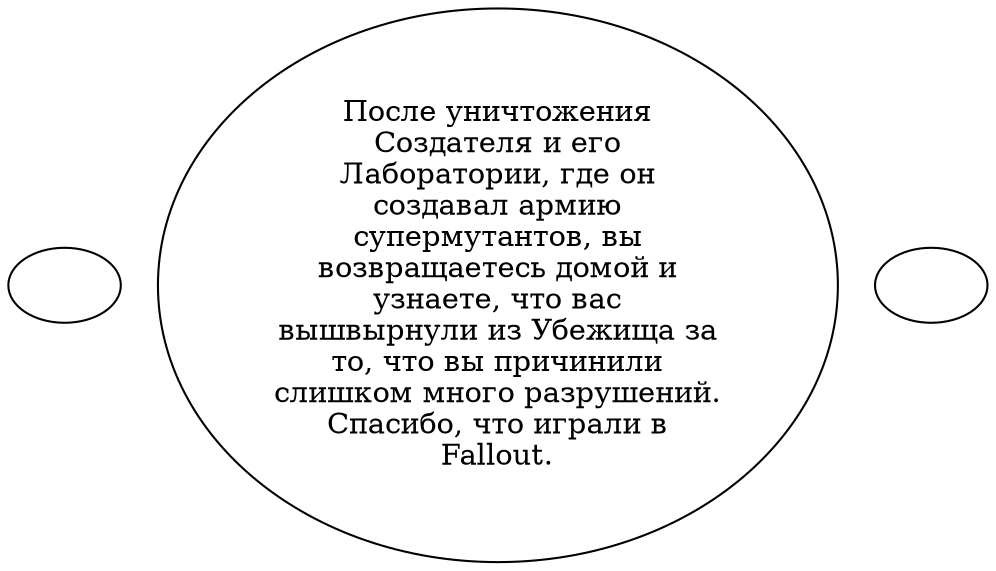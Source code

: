digraph obj_dude {
  "start" [style=filled       fillcolor="#FFFFFF"       color="#000000"]
  "start" [label=""]
  "timed_event_p_proc" [style=filled       fillcolor="#FFFFFF"       color="#000000"]
  "timed_event_p_proc" [label="После уничтожения\nСоздателя и его\nЛаборатории, где он\nсоздавал армию\nсупермутантов, вы\nвозвращаетесь домой и\nузнаете, что вас\nвышвырнули из Убежища за\nто, что вы причинили\nслишком много разрушений.\nСпасибо, что играли в\nFallout."]
  "map_update_p_proc" [style=filled       fillcolor="#FFFFFF"       color="#000000"]
  "map_update_p_proc" [label=""]
}